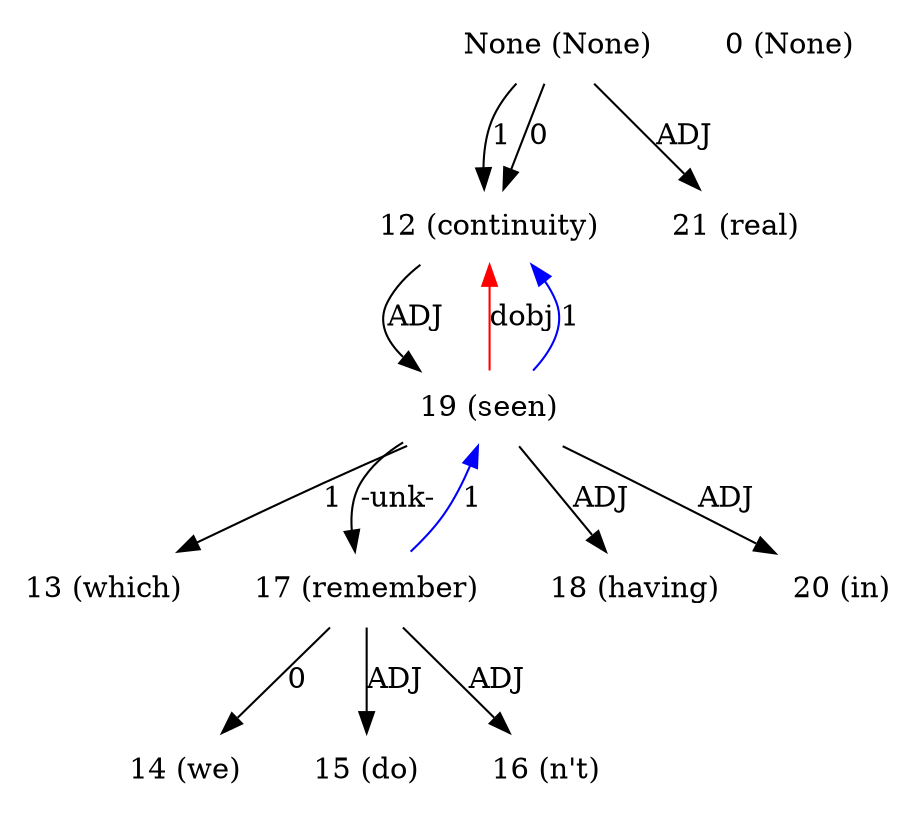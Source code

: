 digraph G{
edge [dir=forward]
node [shape=plaintext]

None [label="None (None)"]
None -> 12 [label="1"]
None [label="None (None)"]
None -> 12 [label="0"]
None [label="None (None)"]
None -> 21 [label="ADJ"]
0 [label="0 (None)"]
12 [label="12 (continuity)"]
12 -> 19 [label="ADJ"]
19 -> 12 [label="dobj", color="red"]
13 [label="13 (which)"]
14 [label="14 (we)"]
15 [label="15 (do)"]
16 [label="16 (n't)"]
17 [label="17 (remember)"]
17 -> 19 [label="1", color="blue"]
17 -> 14 [label="0"]
17 -> 15 [label="ADJ"]
17 -> 16 [label="ADJ"]
18 [label="18 (having)"]
19 [label="19 (seen)"]
19 -> 13 [label="1"]
19 -> 12 [label="1", color="blue"]
19 -> 17 [label="-unk-"]
19 -> 18 [label="ADJ"]
19 -> 20 [label="ADJ"]
20 [label="20 (in)"]
21 [label="21 (real)"]
}
